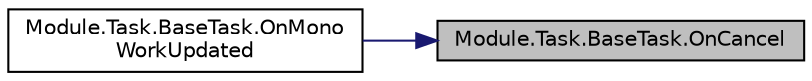 digraph "Module.Task.BaseTask.OnCancel"
{
 // LATEX_PDF_SIZE
  edge [fontname="Helvetica",fontsize="10",labelfontname="Helvetica",labelfontsize="10"];
  node [fontname="Helvetica",fontsize="10",shape=record];
  rankdir="RL";
  Node1 [label="Module.Task.BaseTask.OnCancel",height=0.2,width=0.4,color="black", fillcolor="grey75", style="filled", fontcolor="black",tooltip=" "];
  Node1 -> Node2 [dir="back",color="midnightblue",fontsize="10",style="solid",fontname="Helvetica"];
  Node2 [label="Module.Task.BaseTask.OnMono\lWorkUpdated",height=0.2,width=0.4,color="black", fillcolor="white", style="filled",URL="$classModule_1_1Task_1_1BaseTask.html#a5a5eed78761e97d3e6376b6240c8719d",tooltip=" "];
}
